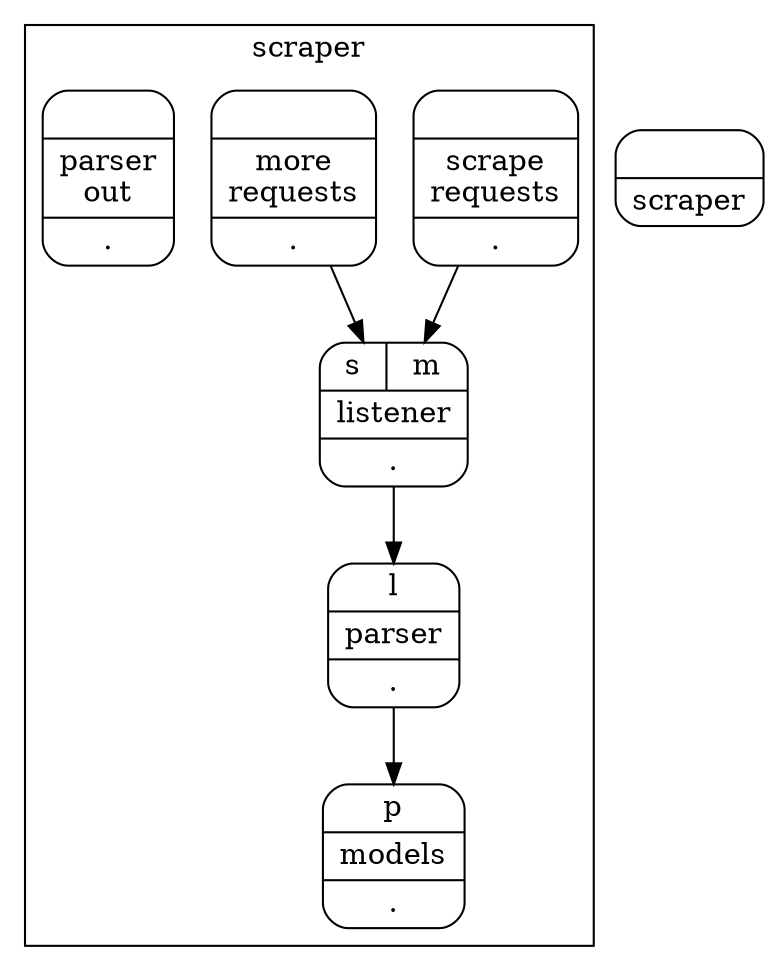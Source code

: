 digraph "scraper" {
  rankdir = TD;
  subgraph "cluster_scraper" {
    label = "scraper";
    "scraper.listener"                     [ label = "{{<in>s|m}|listener|<out>.}",shape = Mrecord ];
    "scraper.scrape_requests"              [ label = "{{<in>}|scrape\nrequests|<out>.}",shape = Mrecord ];
    "scraper.more_requests"                [ label = "{{<in>}|more\nrequests|<out>.}",shape = Mrecord ];
    "scraper.parser"                       [ label = "{{<in>l}|parser|<out>.}",shape = Mrecord ];
    "scraper.parser_out"                   [ label = "{{<in>}|parser\nout|<out>.}",shape = Mrecord ];
    "scraper.models"                       [ label = "{{<in>p}|models|<out>.}",shape = Mrecord ];
    "scraper.scrape_requests" -> "scraper.listener";
    "scraper.more_requests" -> "scraper.listener";
    "scraper.listener" -> "scraper.parser";
    "scraper.parser"   -> "scraper.models";
  };
  "scraper.inputs"                         [ label = "{{<in>}|scraper}",shape = Mrecord ];
}
